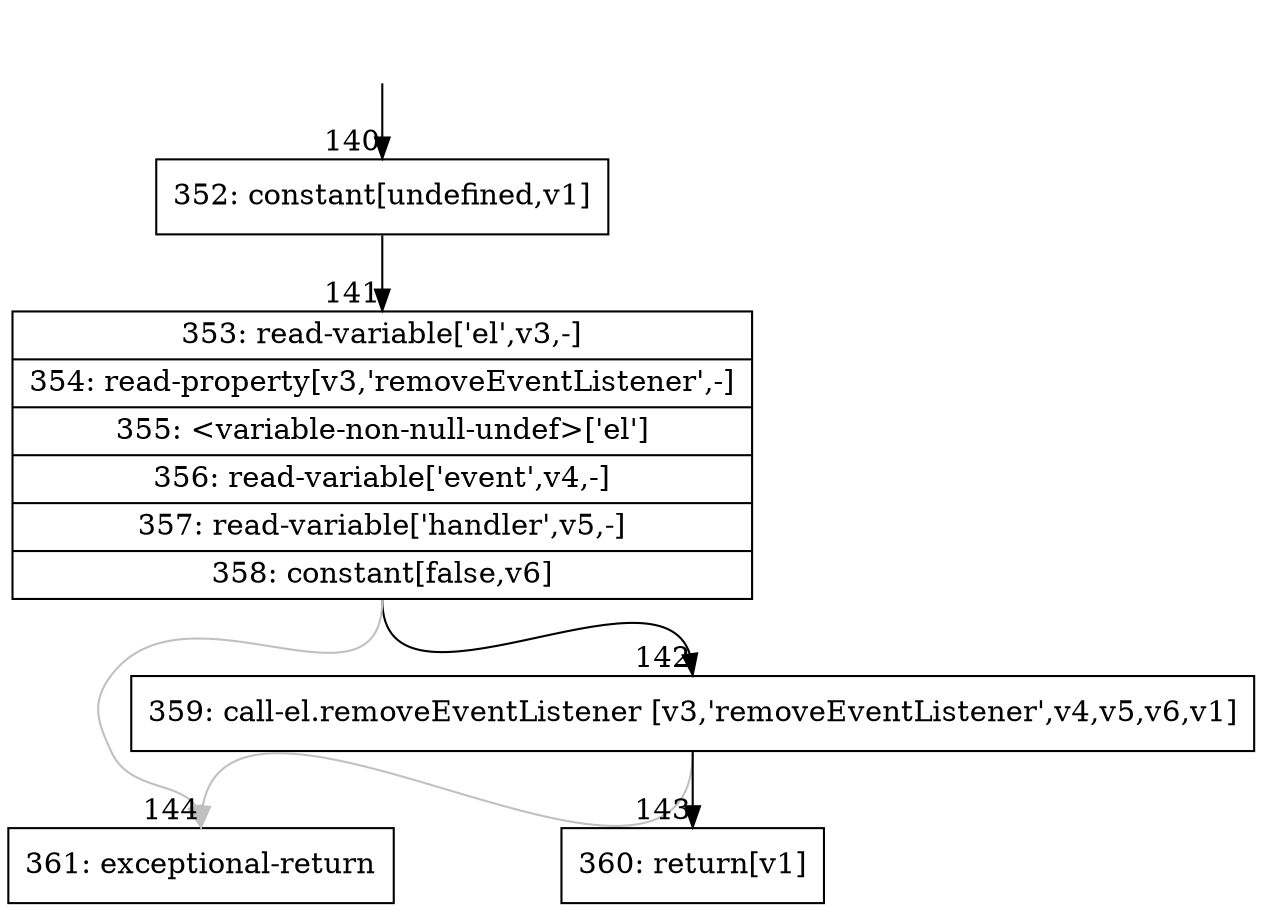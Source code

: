 digraph {
rankdir="TD"
BB_entry18[shape=none,label=""];
BB_entry18 -> BB140 [tailport=s, headport=n, headlabel="    140"]
BB140 [shape=record label="{352: constant[undefined,v1]}" ] 
BB140 -> BB141 [tailport=s, headport=n, headlabel="      141"]
BB141 [shape=record label="{353: read-variable['el',v3,-]|354: read-property[v3,'removeEventListener',-]|355: \<variable-non-null-undef\>['el']|356: read-variable['event',v4,-]|357: read-variable['handler',v5,-]|358: constant[false,v6]}" ] 
BB141 -> BB142 [tailport=s, headport=n, headlabel="      142"]
BB141 -> BB144 [tailport=s, headport=n, color=gray, headlabel="      144"]
BB142 [shape=record label="{359: call-el.removeEventListener [v3,'removeEventListener',v4,v5,v6,v1]}" ] 
BB142 -> BB143 [tailport=s, headport=n, headlabel="      143"]
BB142 -> BB144 [tailport=s, headport=n, color=gray]
BB143 [shape=record label="{360: return[v1]}" ] 
BB144 [shape=record label="{361: exceptional-return}" ] 
//#$~ 109
}
